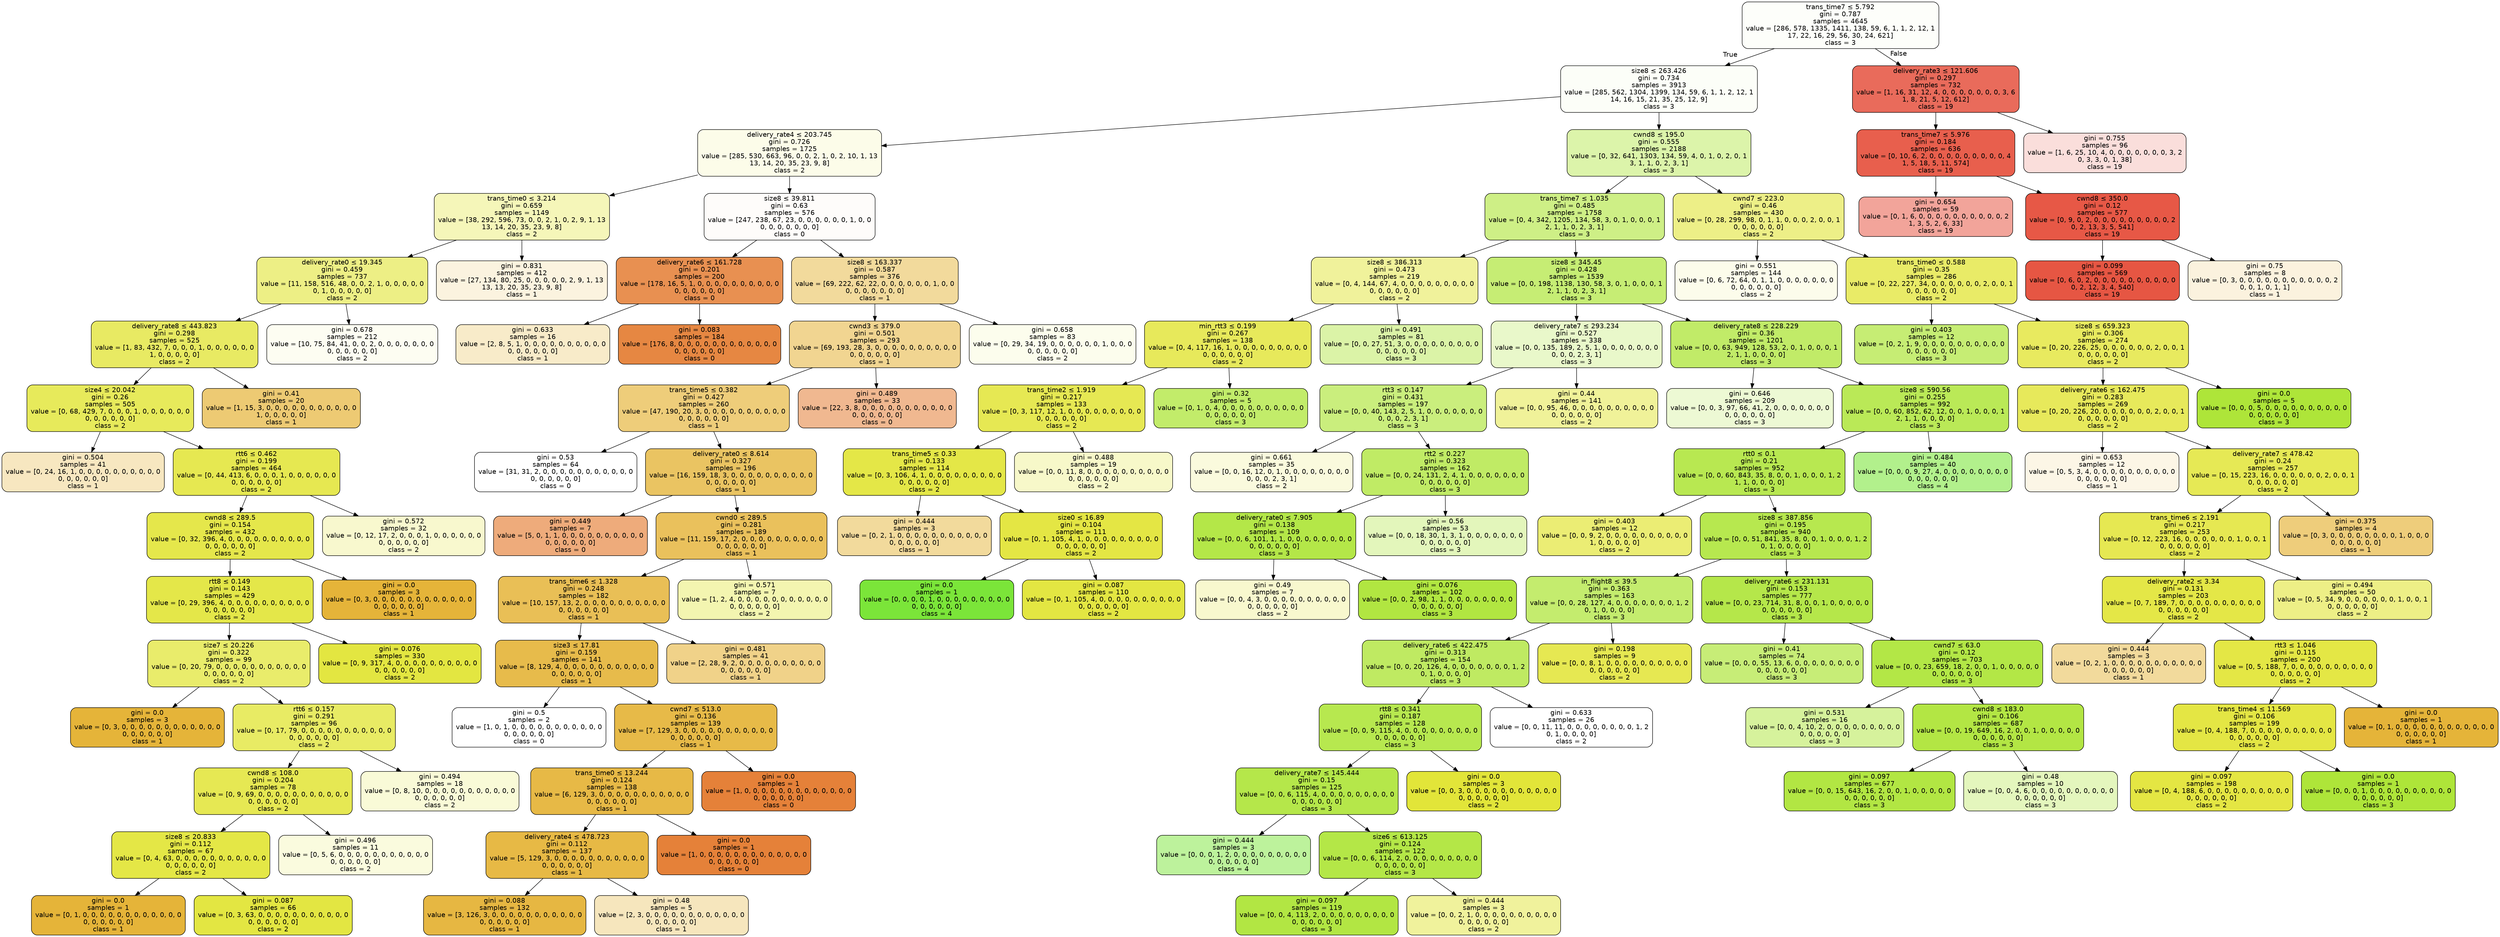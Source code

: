 digraph Tree {
node [shape=box, style="filled, rounded", color="black", fontname="helvetica"] ;
edge [fontname="helvetica"] ;
0 [label=<trans_time7 &le; 5.792<br/>gini = 0.787<br/>samples = 4645<br/>value = [286, 578, 1335, 1411, 138, 59, 6, 1, 1, 2, 12, 1<br/>17, 22, 16, 29, 56, 30, 24, 621]<br/>class = 3>, fillcolor="#fdfefa"] ;
1 [label=<size8 &le; 263.426<br/>gini = 0.734<br/>samples = 3913<br/>value = [285, 562, 1304, 1399, 134, 59, 6, 1, 1, 2, 12, 1<br/>14, 16, 15, 21, 35, 25, 12, 9]<br/>class = 3>, fillcolor="#fcfef8"] ;
0 -> 1 [labeldistance=2.5, labelangle=45, headlabel="True"] ;
2 [label=<delivery_rate4 &le; 203.745<br/>gini = 0.726<br/>samples = 1725<br/>value = [285, 530, 663, 96, 0, 0, 2, 1, 0, 2, 10, 1, 13<br/>13, 14, 20, 35, 23, 9, 8]<br/>class = 2>, fillcolor="#fcfce9"] ;
1 -> 2 ;
3 [label=<trans_time0 &le; 3.214<br/>gini = 0.659<br/>samples = 1149<br/>value = [38, 292, 596, 73, 0, 0, 2, 1, 0, 2, 9, 1, 13<br/>13, 14, 20, 35, 23, 9, 8]<br/>class = 2>, fillcolor="#f5f6b9"] ;
2 -> 3 ;
4 [label=<delivery_rate0 &le; 19.345<br/>gini = 0.459<br/>samples = 737<br/>value = [11, 158, 516, 48, 0, 0, 2, 1, 0, 0, 0, 0, 0<br/>0, 1, 0, 0, 0, 0, 0]<br/>class = 2>, fillcolor="#edef85"] ;
3 -> 4 ;
5 [label=<delivery_rate8 &le; 443.823<br/>gini = 0.298<br/>samples = 525<br/>value = [1, 83, 432, 7, 0, 0, 0, 1, 0, 0, 0, 0, 0, 0<br/>1, 0, 0, 0, 0, 0]<br/>class = 2>, fillcolor="#e8ea63"] ;
4 -> 5 ;
6 [label=<size4 &le; 20.042<br/>gini = 0.26<br/>samples = 505<br/>value = [0, 68, 429, 7, 0, 0, 0, 1, 0, 0, 0, 0, 0, 0<br/>0, 0, 0, 0, 0, 0]<br/>class = 2>, fillcolor="#e7ea5b"] ;
5 -> 6 ;
7 [label=<gini = 0.504<br/>samples = 41<br/>value = [0, 24, 16, 1, 0, 0, 0, 0, 0, 0, 0, 0, 0, 0<br/>0, 0, 0, 0, 0, 0]<br/>class = 1>, fillcolor="#f7e7c0"] ;
6 -> 7 ;
8 [label=<rtt6 &le; 0.462<br/>gini = 0.199<br/>samples = 464<br/>value = [0, 44, 413, 6, 0, 0, 0, 1, 0, 0, 0, 0, 0, 0<br/>0, 0, 0, 0, 0, 0]<br/>class = 2>, fillcolor="#e6e851"] ;
6 -> 8 ;
9 [label=<cwnd8 &le; 289.5<br/>gini = 0.154<br/>samples = 432<br/>value = [0, 32, 396, 4, 0, 0, 0, 0, 0, 0, 0, 0, 0, 0<br/>0, 0, 0, 0, 0, 0]<br/>class = 2>, fillcolor="#e5e74b"] ;
8 -> 9 ;
10 [label=<rtt8 &le; 0.149<br/>gini = 0.143<br/>samples = 429<br/>value = [0, 29, 396, 4, 0, 0, 0, 0, 0, 0, 0, 0, 0, 0<br/>0, 0, 0, 0, 0, 0]<br/>class = 2>, fillcolor="#e4e749"] ;
9 -> 10 ;
11 [label=<size7 &le; 20.226<br/>gini = 0.322<br/>samples = 99<br/>value = [0, 20, 79, 0, 0, 0, 0, 0, 0, 0, 0, 0, 0, 0<br/>0, 0, 0, 0, 0, 0]<br/>class = 2>, fillcolor="#e9ec6b"] ;
10 -> 11 ;
12 [label=<gini = 0.0<br/>samples = 3<br/>value = [0, 3, 0, 0, 0, 0, 0, 0, 0, 0, 0, 0, 0, 0<br/>0, 0, 0, 0, 0, 0]<br/>class = 1>, fillcolor="#e5b439"] ;
11 -> 12 ;
13 [label=<rtt6 &le; 0.157<br/>gini = 0.291<br/>samples = 96<br/>value = [0, 17, 79, 0, 0, 0, 0, 0, 0, 0, 0, 0, 0, 0<br/>0, 0, 0, 0, 0, 0]<br/>class = 2>, fillcolor="#e8eb64"] ;
11 -> 13 ;
14 [label=<cwnd8 &le; 108.0<br/>gini = 0.204<br/>samples = 78<br/>value = [0, 9, 69, 0, 0, 0, 0, 0, 0, 0, 0, 0, 0, 0<br/>0, 0, 0, 0, 0, 0]<br/>class = 2>, fillcolor="#e6e853"] ;
13 -> 14 ;
15 [label=<size8 &le; 20.833<br/>gini = 0.112<br/>samples = 67<br/>value = [0, 4, 63, 0, 0, 0, 0, 0, 0, 0, 0, 0, 0, 0<br/>0, 0, 0, 0, 0, 0]<br/>class = 2>, fillcolor="#e4e746"] ;
14 -> 15 ;
16 [label=<gini = 0.0<br/>samples = 1<br/>value = [0, 1, 0, 0, 0, 0, 0, 0, 0, 0, 0, 0, 0, 0<br/>0, 0, 0, 0, 0, 0]<br/>class = 1>, fillcolor="#e5b439"] ;
15 -> 16 ;
17 [label=<gini = 0.087<br/>samples = 66<br/>value = [0, 3, 63, 0, 0, 0, 0, 0, 0, 0, 0, 0, 0, 0<br/>0, 0, 0, 0, 0, 0]<br/>class = 2>, fillcolor="#e3e642"] ;
15 -> 17 ;
18 [label=<gini = 0.496<br/>samples = 11<br/>value = [0, 5, 6, 0, 0, 0, 0, 0, 0, 0, 0, 0, 0, 0<br/>0, 0, 0, 0, 0, 0]<br/>class = 2>, fillcolor="#fafbde"] ;
14 -> 18 ;
19 [label=<gini = 0.494<br/>samples = 18<br/>value = [0, 8, 10, 0, 0, 0, 0, 0, 0, 0, 0, 0, 0, 0<br/>0, 0, 0, 0, 0, 0]<br/>class = 2>, fillcolor="#f9fad7"] ;
13 -> 19 ;
20 [label=<gini = 0.076<br/>samples = 330<br/>value = [0, 9, 317, 4, 0, 0, 0, 0, 0, 0, 0, 0, 0, 0<br/>0, 0, 0, 0, 0, 0]<br/>class = 2>, fillcolor="#e3e641"] ;
10 -> 20 ;
21 [label=<gini = 0.0<br/>samples = 3<br/>value = [0, 3, 0, 0, 0, 0, 0, 0, 0, 0, 0, 0, 0, 0<br/>0, 0, 0, 0, 0, 0]<br/>class = 1>, fillcolor="#e5b439"] ;
9 -> 21 ;
22 [label=<gini = 0.572<br/>samples = 32<br/>value = [0, 12, 17, 2, 0, 0, 0, 1, 0, 0, 0, 0, 0, 0<br/>0, 0, 0, 0, 0, 0]<br/>class = 2>, fillcolor="#f8f8ce"] ;
8 -> 22 ;
23 [label=<gini = 0.41<br/>samples = 20<br/>value = [1, 15, 3, 0, 0, 0, 0, 0, 0, 0, 0, 0, 0, 0<br/>1, 0, 0, 0, 0, 0]<br/>class = 1>, fillcolor="#edca73"] ;
5 -> 23 ;
24 [label=<gini = 0.678<br/>samples = 212<br/>value = [10, 75, 84, 41, 0, 0, 2, 0, 0, 0, 0, 0, 0, 0<br/>0, 0, 0, 0, 0, 0]<br/>class = 2>, fillcolor="#fdfdf2"] ;
4 -> 24 ;
25 [label=<gini = 0.831<br/>samples = 412<br/>value = [27, 134, 80, 25, 0, 0, 0, 0, 0, 2, 9, 1, 13<br/>13, 13, 20, 35, 23, 9, 8]<br/>class = 1>, fillcolor="#fbf3df"] ;
3 -> 25 ;
26 [label=<size8 &le; 39.811<br/>gini = 0.63<br/>samples = 576<br/>value = [247, 238, 67, 23, 0, 0, 0, 0, 0, 0, 1, 0, 0<br/>0, 0, 0, 0, 0, 0, 0]<br/>class = 0>, fillcolor="#fefcfa"] ;
2 -> 26 ;
27 [label=<delivery_rate6 &le; 161.728<br/>gini = 0.201<br/>samples = 200<br/>value = [178, 16, 5, 1, 0, 0, 0, 0, 0, 0, 0, 0, 0, 0<br/>0, 0, 0, 0, 0, 0]<br/>class = 0>, fillcolor="#e89051"] ;
26 -> 27 ;
28 [label=<gini = 0.633<br/>samples = 16<br/>value = [2, 8, 5, 1, 0, 0, 0, 0, 0, 0, 0, 0, 0, 0<br/>0, 0, 0, 0, 0, 0]<br/>class = 1>, fillcolor="#f8ebc9"] ;
27 -> 28 ;
29 [label=<gini = 0.083<br/>samples = 184<br/>value = [176, 8, 0, 0, 0, 0, 0, 0, 0, 0, 0, 0, 0, 0<br/>0, 0, 0, 0, 0, 0]<br/>class = 0>, fillcolor="#e68742"] ;
27 -> 29 ;
30 [label=<size8 &le; 163.337<br/>gini = 0.587<br/>samples = 376<br/>value = [69, 222, 62, 22, 0, 0, 0, 0, 0, 0, 1, 0, 0<br/>0, 0, 0, 0, 0, 0, 0]<br/>class = 1>, fillcolor="#f2da9c"] ;
26 -> 30 ;
31 [label=<cwnd3 &le; 379.0<br/>gini = 0.501<br/>samples = 293<br/>value = [69, 193, 28, 3, 0, 0, 0, 0, 0, 0, 0, 0, 0, 0<br/>0, 0, 0, 0, 0, 0]<br/>class = 1>, fillcolor="#f1d591"] ;
30 -> 31 ;
32 [label=<trans_time5 &le; 0.382<br/>gini = 0.427<br/>samples = 260<br/>value = [47, 190, 20, 3, 0, 0, 0, 0, 0, 0, 0, 0, 0, 0<br/>0, 0, 0, 0, 0, 0]<br/>class = 1>, fillcolor="#eecd7a"] ;
31 -> 32 ;
33 [label=<gini = 0.53<br/>samples = 64<br/>value = [31, 31, 2, 0, 0, 0, 0, 0, 0, 0, 0, 0, 0, 0<br/>0, 0, 0, 0, 0, 0]<br/>class = 0>, fillcolor="#ffffff"] ;
32 -> 33 ;
34 [label=<delivery_rate0 &le; 8.614<br/>gini = 0.327<br/>samples = 196<br/>value = [16, 159, 18, 3, 0, 0, 0, 0, 0, 0, 0, 0, 0, 0<br/>0, 0, 0, 0, 0, 0]<br/>class = 1>, fillcolor="#eac462"] ;
32 -> 34 ;
35 [label=<gini = 0.449<br/>samples = 7<br/>value = [5, 0, 1, 1, 0, 0, 0, 0, 0, 0, 0, 0, 0, 0<br/>0, 0, 0, 0, 0, 0]<br/>class = 0>, fillcolor="#eeab7b"] ;
34 -> 35 ;
36 [label=<cwnd0 &le; 289.5<br/>gini = 0.281<br/>samples = 189<br/>value = [11, 159, 17, 2, 0, 0, 0, 0, 0, 0, 0, 0, 0, 0<br/>0, 0, 0, 0, 0, 0]<br/>class = 1>, fillcolor="#eac15c"] ;
34 -> 36 ;
37 [label=<trans_time6 &le; 1.328<br/>gini = 0.248<br/>samples = 182<br/>value = [10, 157, 13, 2, 0, 0, 0, 0, 0, 0, 0, 0, 0, 0<br/>0, 0, 0, 0, 0, 0]<br/>class = 1>, fillcolor="#e9bf56"] ;
36 -> 37 ;
38 [label=<size3 &le; 17.81<br/>gini = 0.159<br/>samples = 141<br/>value = [8, 129, 4, 0, 0, 0, 0, 0, 0, 0, 0, 0, 0, 0<br/>0, 0, 0, 0, 0, 0]<br/>class = 1>, fillcolor="#e7bb4b"] ;
37 -> 38 ;
39 [label=<gini = 0.5<br/>samples = 2<br/>value = [1, 0, 1, 0, 0, 0, 0, 0, 0, 0, 0, 0, 0, 0<br/>0, 0, 0, 0, 0, 0]<br/>class = 0>, fillcolor="#ffffff"] ;
38 -> 39 ;
40 [label=<cwnd7 &le; 513.0<br/>gini = 0.136<br/>samples = 139<br/>value = [7, 129, 3, 0, 0, 0, 0, 0, 0, 0, 0, 0, 0, 0<br/>0, 0, 0, 0, 0, 0]<br/>class = 1>, fillcolor="#e7ba48"] ;
38 -> 40 ;
41 [label=<trans_time0 &le; 13.244<br/>gini = 0.124<br/>samples = 138<br/>value = [6, 129, 3, 0, 0, 0, 0, 0, 0, 0, 0, 0, 0, 0<br/>0, 0, 0, 0, 0, 0]<br/>class = 1>, fillcolor="#e7b946"] ;
40 -> 41 ;
42 [label=<delivery_rate4 &le; 478.723<br/>gini = 0.112<br/>samples = 137<br/>value = [5, 129, 3, 0, 0, 0, 0, 0, 0, 0, 0, 0, 0, 0<br/>0, 0, 0, 0, 0, 0]<br/>class = 1>, fillcolor="#e7b945"] ;
41 -> 42 ;
43 [label=<gini = 0.088<br/>samples = 132<br/>value = [3, 126, 3, 0, 0, 0, 0, 0, 0, 0, 0, 0, 0, 0<br/>0, 0, 0, 0, 0, 0]<br/>class = 1>, fillcolor="#e6b742"] ;
42 -> 43 ;
44 [label=<gini = 0.48<br/>samples = 5<br/>value = [2, 3, 0, 0, 0, 0, 0, 0, 0, 0, 0, 0, 0, 0<br/>0, 0, 0, 0, 0, 0]<br/>class = 1>, fillcolor="#f6e6bd"] ;
42 -> 44 ;
45 [label=<gini = 0.0<br/>samples = 1<br/>value = [1, 0, 0, 0, 0, 0, 0, 0, 0, 0, 0, 0, 0, 0<br/>0, 0, 0, 0, 0, 0]<br/>class = 0>, fillcolor="#e58139"] ;
41 -> 45 ;
46 [label=<gini = 0.0<br/>samples = 1<br/>value = [1, 0, 0, 0, 0, 0, 0, 0, 0, 0, 0, 0, 0, 0<br/>0, 0, 0, 0, 0, 0]<br/>class = 0>, fillcolor="#e58139"] ;
40 -> 46 ;
47 [label=<gini = 0.481<br/>samples = 41<br/>value = [2, 28, 9, 2, 0, 0, 0, 0, 0, 0, 0, 0, 0, 0<br/>0, 0, 0, 0, 0, 0]<br/>class = 1>, fillcolor="#f0d289"] ;
37 -> 47 ;
48 [label=<gini = 0.571<br/>samples = 7<br/>value = [1, 2, 4, 0, 0, 0, 0, 0, 0, 0, 0, 0, 0, 0<br/>0, 0, 0, 0, 0, 0]<br/>class = 2>, fillcolor="#f3f5b0"] ;
36 -> 48 ;
49 [label=<gini = 0.489<br/>samples = 33<br/>value = [22, 3, 8, 0, 0, 0, 0, 0, 0, 0, 0, 0, 0, 0<br/>0, 0, 0, 0, 0, 0]<br/>class = 0>, fillcolor="#f0b890"] ;
31 -> 49 ;
50 [label=<gini = 0.658<br/>samples = 83<br/>value = [0, 29, 34, 19, 0, 0, 0, 0, 0, 0, 1, 0, 0, 0<br/>0, 0, 0, 0, 0, 0]<br/>class = 2>, fillcolor="#fcfded"] ;
30 -> 50 ;
51 [label=<cwnd8 &le; 195.0<br/>gini = 0.555<br/>samples = 2188<br/>value = [0, 32, 641, 1303, 134, 59, 4, 0, 1, 0, 2, 0, 1<br/>3, 1, 1, 0, 2, 3, 1]<br/>class = 3>, fillcolor="#dcf4aa"] ;
1 -> 51 ;
52 [label=<trans_time7 &le; 1.035<br/>gini = 0.485<br/>samples = 1758<br/>value = [0, 4, 342, 1205, 134, 58, 3, 0, 1, 0, 0, 0, 1<br/>2, 1, 1, 0, 2, 3, 1]<br/>class = 3>, fillcolor="#ceef86"] ;
51 -> 52 ;
53 [label=<size8 &le; 386.313<br/>gini = 0.473<br/>samples = 219<br/>value = [0, 4, 144, 67, 4, 0, 0, 0, 0, 0, 0, 0, 0, 0<br/>0, 0, 0, 0, 0, 0]<br/>class = 2>, fillcolor="#f0f29b"] ;
52 -> 53 ;
54 [label=<min_rtt3 &le; 0.199<br/>gini = 0.267<br/>samples = 138<br/>value = [0, 4, 117, 16, 1, 0, 0, 0, 0, 0, 0, 0, 0, 0<br/>0, 0, 0, 0, 0, 0]<br/>class = 2>, fillcolor="#e7e95b"] ;
53 -> 54 ;
55 [label=<trans_time2 &le; 1.919<br/>gini = 0.217<br/>samples = 133<br/>value = [0, 3, 117, 12, 1, 0, 0, 0, 0, 0, 0, 0, 0, 0<br/>0, 0, 0, 0, 0, 0]<br/>class = 2>, fillcolor="#e6e853"] ;
54 -> 55 ;
56 [label=<trans_time5 &le; 0.33<br/>gini = 0.133<br/>samples = 114<br/>value = [0, 3, 106, 4, 1, 0, 0, 0, 0, 0, 0, 0, 0, 0<br/>0, 0, 0, 0, 0, 0]<br/>class = 2>, fillcolor="#e4e747"] ;
55 -> 56 ;
57 [label=<gini = 0.444<br/>samples = 3<br/>value = [0, 2, 1, 0, 0, 0, 0, 0, 0, 0, 0, 0, 0, 0<br/>0, 0, 0, 0, 0, 0]<br/>class = 1>, fillcolor="#f2da9c"] ;
56 -> 57 ;
58 [label=<size0 &le; 16.89<br/>gini = 0.104<br/>samples = 111<br/>value = [0, 1, 105, 4, 1, 0, 0, 0, 0, 0, 0, 0, 0, 0<br/>0, 0, 0, 0, 0, 0]<br/>class = 2>, fillcolor="#e4e644"] ;
56 -> 58 ;
59 [label=<gini = 0.0<br/>samples = 1<br/>value = [0, 0, 0, 0, 1, 0, 0, 0, 0, 0, 0, 0, 0, 0<br/>0, 0, 0, 0, 0, 0]<br/>class = 4>, fillcolor="#7be539"] ;
58 -> 59 ;
60 [label=<gini = 0.087<br/>samples = 110<br/>value = [0, 1, 105, 4, 0, 0, 0, 0, 0, 0, 0, 0, 0, 0<br/>0, 0, 0, 0, 0, 0]<br/>class = 2>, fillcolor="#e3e642"] ;
58 -> 60 ;
61 [label=<gini = 0.488<br/>samples = 19<br/>value = [0, 0, 11, 8, 0, 0, 0, 0, 0, 0, 0, 0, 0, 0<br/>0, 0, 0, 0, 0, 0]<br/>class = 2>, fillcolor="#f7f8c9"] ;
55 -> 61 ;
62 [label=<gini = 0.32<br/>samples = 5<br/>value = [0, 1, 0, 4, 0, 0, 0, 0, 0, 0, 0, 0, 0, 0<br/>0, 0, 0, 0, 0, 0]<br/>class = 3>, fillcolor="#c2ec6a"] ;
54 -> 62 ;
63 [label=<gini = 0.491<br/>samples = 81<br/>value = [0, 0, 27, 51, 3, 0, 0, 0, 0, 0, 0, 0, 0, 0<br/>0, 0, 0, 0, 0, 0]<br/>class = 3>, fillcolor="#dbf3a7"] ;
53 -> 63 ;
64 [label=<size8 &le; 345.45<br/>gini = 0.428<br/>samples = 1539<br/>value = [0, 0, 198, 1138, 130, 58, 3, 0, 1, 0, 0, 0, 1<br/>2, 1, 1, 0, 2, 3, 1]<br/>class = 3>, fillcolor="#c6ed74"] ;
52 -> 64 ;
65 [label=<delivery_rate7 &le; 293.234<br/>gini = 0.527<br/>samples = 338<br/>value = [0, 0, 135, 189, 2, 5, 1, 0, 0, 0, 0, 0, 0, 0<br/>0, 0, 0, 2, 3, 1]<br/>class = 3>, fillcolor="#e9f8ca"] ;
64 -> 65 ;
66 [label=<rtt3 &le; 0.147<br/>gini = 0.431<br/>samples = 197<br/>value = [0, 0, 40, 143, 2, 5, 1, 0, 0, 0, 0, 0, 0, 0<br/>0, 0, 0, 2, 3, 1]<br/>class = 3>, fillcolor="#caee7d"] ;
65 -> 66 ;
67 [label=<gini = 0.661<br/>samples = 35<br/>value = [0, 0, 16, 12, 0, 1, 0, 0, 0, 0, 0, 0, 0, 0<br/>0, 0, 0, 2, 3, 1]<br/>class = 2>, fillcolor="#fafadd"] ;
66 -> 67 ;
68 [label=<rtt2 &le; 0.227<br/>gini = 0.323<br/>samples = 162<br/>value = [0, 0, 24, 131, 2, 4, 1, 0, 0, 0, 0, 0, 0, 0<br/>0, 0, 0, 0, 0, 0]<br/>class = 3>, fillcolor="#c0eb65"] ;
66 -> 68 ;
69 [label=<delivery_rate0 &le; 7.905<br/>gini = 0.138<br/>samples = 109<br/>value = [0, 0, 6, 101, 1, 1, 0, 0, 0, 0, 0, 0, 0, 0<br/>0, 0, 0, 0, 0, 0]<br/>class = 3>, fillcolor="#b4e748"] ;
68 -> 69 ;
70 [label=<gini = 0.49<br/>samples = 7<br/>value = [0, 0, 4, 3, 0, 0, 0, 0, 0, 0, 0, 0, 0, 0<br/>0, 0, 0, 0, 0, 0]<br/>class = 2>, fillcolor="#f8f8ce"] ;
69 -> 70 ;
71 [label=<gini = 0.076<br/>samples = 102<br/>value = [0, 0, 2, 98, 1, 1, 0, 0, 0, 0, 0, 0, 0, 0<br/>0, 0, 0, 0, 0, 0]<br/>class = 3>, fillcolor="#b1e641"] ;
69 -> 71 ;
72 [label=<gini = 0.56<br/>samples = 53<br/>value = [0, 0, 18, 30, 1, 3, 1, 0, 0, 0, 0, 0, 0, 0<br/>0, 0, 0, 0, 0, 0]<br/>class = 3>, fillcolor="#e3f6bb"] ;
68 -> 72 ;
73 [label=<gini = 0.44<br/>samples = 141<br/>value = [0, 0, 95, 46, 0, 0, 0, 0, 0, 0, 0, 0, 0, 0<br/>0, 0, 0, 0, 0, 0]<br/>class = 2>, fillcolor="#f0f299"] ;
65 -> 73 ;
74 [label=<delivery_rate8 &le; 228.229<br/>gini = 0.36<br/>samples = 1201<br/>value = [0, 0, 63, 949, 128, 53, 2, 0, 1, 0, 0, 0, 1<br/>2, 1, 1, 0, 0, 0, 0]<br/>class = 3>, fillcolor="#c1eb68"] ;
64 -> 74 ;
75 [label=<gini = 0.646<br/>samples = 209<br/>value = [0, 0, 3, 97, 66, 41, 2, 0, 0, 0, 0, 0, 0, 0<br/>0, 0, 0, 0, 0, 0]<br/>class = 3>, fillcolor="#edf9d4"] ;
74 -> 75 ;
76 [label=<size8 &le; 590.56<br/>gini = 0.255<br/>samples = 992<br/>value = [0, 0, 60, 852, 62, 12, 0, 0, 1, 0, 0, 0, 1<br/>2, 1, 1, 0, 0, 0, 0]<br/>class = 3>, fillcolor="#bae957"] ;
74 -> 76 ;
77 [label=<rtt0 &le; 0.1<br/>gini = 0.21<br/>samples = 952<br/>value = [0, 0, 60, 843, 35, 8, 0, 0, 1, 0, 0, 0, 1, 2<br/>1, 1, 0, 0, 0, 0]<br/>class = 3>, fillcolor="#b8e851"] ;
76 -> 77 ;
78 [label=<gini = 0.403<br/>samples = 12<br/>value = [0, 0, 9, 2, 0, 0, 0, 0, 0, 0, 0, 0, 0, 0<br/>1, 0, 0, 0, 0, 0]<br/>class = 2>, fillcolor="#ebed74"] ;
77 -> 78 ;
79 [label=<size8 &le; 387.856<br/>gini = 0.195<br/>samples = 940<br/>value = [0, 0, 51, 841, 35, 8, 0, 0, 1, 0, 0, 0, 1, 2<br/>0, 1, 0, 0, 0, 0]<br/>class = 3>, fillcolor="#b7e84f"] ;
77 -> 79 ;
80 [label=<in_flight8 &le; 39.5<br/>gini = 0.363<br/>samples = 163<br/>value = [0, 0, 28, 127, 4, 0, 0, 0, 0, 0, 0, 0, 1, 2<br/>0, 1, 0, 0, 0, 0]<br/>class = 3>, fillcolor="#c4ec6e"] ;
79 -> 80 ;
81 [label=<delivery_rate6 &le; 422.475<br/>gini = 0.313<br/>samples = 154<br/>value = [0, 0, 20, 126, 4, 0, 0, 0, 0, 0, 0, 0, 1, 2<br/>0, 1, 0, 0, 0, 0]<br/>class = 3>, fillcolor="#bfea62"] ;
80 -> 81 ;
82 [label=<rtt8 &le; 0.341<br/>gini = 0.187<br/>samples = 128<br/>value = [0, 0, 9, 115, 4, 0, 0, 0, 0, 0, 0, 0, 0, 0<br/>0, 0, 0, 0, 0, 0]<br/>class = 3>, fillcolor="#b7e84f"] ;
81 -> 82 ;
83 [label=<delivery_rate7 &le; 145.444<br/>gini = 0.15<br/>samples = 125<br/>value = [0, 0, 6, 115, 4, 0, 0, 0, 0, 0, 0, 0, 0, 0<br/>0, 0, 0, 0, 0, 0]<br/>class = 3>, fillcolor="#b5e74a"] ;
82 -> 83 ;
84 [label=<gini = 0.444<br/>samples = 3<br/>value = [0, 0, 0, 1, 2, 0, 0, 0, 0, 0, 0, 0, 0, 0<br/>0, 0, 0, 0, 0, 0]<br/>class = 4>, fillcolor="#bdf29c"] ;
83 -> 84 ;
85 [label=<size6 &le; 613.125<br/>gini = 0.124<br/>samples = 122<br/>value = [0, 0, 6, 114, 2, 0, 0, 0, 0, 0, 0, 0, 0, 0<br/>0, 0, 0, 0, 0, 0]<br/>class = 3>, fillcolor="#b4e747"] ;
83 -> 85 ;
86 [label=<gini = 0.097<br/>samples = 119<br/>value = [0, 0, 4, 113, 2, 0, 0, 0, 0, 0, 0, 0, 0, 0<br/>0, 0, 0, 0, 0, 0]<br/>class = 3>, fillcolor="#b2e643"] ;
85 -> 86 ;
87 [label=<gini = 0.444<br/>samples = 3<br/>value = [0, 0, 2, 1, 0, 0, 0, 0, 0, 0, 0, 0, 0, 0<br/>0, 0, 0, 0, 0, 0]<br/>class = 2>, fillcolor="#f0f29c"] ;
85 -> 87 ;
88 [label=<gini = 0.0<br/>samples = 3<br/>value = [0, 0, 3, 0, 0, 0, 0, 0, 0, 0, 0, 0, 0, 0<br/>0, 0, 0, 0, 0, 0]<br/>class = 2>, fillcolor="#e2e539"] ;
82 -> 88 ;
89 [label=<gini = 0.633<br/>samples = 26<br/>value = [0, 0, 11, 11, 0, 0, 0, 0, 0, 0, 0, 0, 1, 2<br/>0, 1, 0, 0, 0, 0]<br/>class = 2>, fillcolor="#ffffff"] ;
81 -> 89 ;
90 [label=<gini = 0.198<br/>samples = 9<br/>value = [0, 0, 8, 1, 0, 0, 0, 0, 0, 0, 0, 0, 0, 0<br/>0, 0, 0, 0, 0, 0]<br/>class = 2>, fillcolor="#e6e852"] ;
80 -> 90 ;
91 [label=<delivery_rate6 &le; 231.131<br/>gini = 0.153<br/>samples = 777<br/>value = [0, 0, 23, 714, 31, 8, 0, 0, 1, 0, 0, 0, 0, 0<br/>0, 0, 0, 0, 0, 0]<br/>class = 3>, fillcolor="#b5e74a"] ;
79 -> 91 ;
92 [label=<gini = 0.41<br/>samples = 74<br/>value = [0, 0, 0, 55, 13, 6, 0, 0, 0, 0, 0, 0, 0, 0<br/>0, 0, 0, 0, 0, 0]<br/>class = 3>, fillcolor="#c7ed77"] ;
91 -> 92 ;
93 [label=<cwnd7 &le; 63.0<br/>gini = 0.12<br/>samples = 703<br/>value = [0, 0, 23, 659, 18, 2, 0, 0, 1, 0, 0, 0, 0, 0<br/>0, 0, 0, 0, 0, 0]<br/>class = 3>, fillcolor="#b3e746"] ;
91 -> 93 ;
94 [label=<gini = 0.531<br/>samples = 16<br/>value = [0, 0, 4, 10, 2, 0, 0, 0, 0, 0, 0, 0, 0, 0<br/>0, 0, 0, 0, 0, 0]<br/>class = 3>, fillcolor="#d6f29c"] ;
93 -> 94 ;
95 [label=<cwnd8 &le; 183.0<br/>gini = 0.106<br/>samples = 687<br/>value = [0, 0, 19, 649, 16, 2, 0, 0, 1, 0, 0, 0, 0, 0<br/>0, 0, 0, 0, 0, 0]<br/>class = 3>, fillcolor="#b3e644"] ;
93 -> 95 ;
96 [label=<gini = 0.097<br/>samples = 677<br/>value = [0, 0, 15, 643, 16, 2, 0, 0, 1, 0, 0, 0, 0, 0<br/>0, 0, 0, 0, 0, 0]<br/>class = 3>, fillcolor="#b2e643"] ;
95 -> 96 ;
97 [label=<gini = 0.48<br/>samples = 10<br/>value = [0, 0, 4, 6, 0, 0, 0, 0, 0, 0, 0, 0, 0, 0<br/>0, 0, 0, 0, 0, 0]<br/>class = 3>, fillcolor="#e4f6bd"] ;
95 -> 97 ;
98 [label=<gini = 0.484<br/>samples = 40<br/>value = [0, 0, 0, 9, 27, 4, 0, 0, 0, 0, 0, 0, 0, 0<br/>0, 0, 0, 0, 0, 0]<br/>class = 4>, fillcolor="#b2f08c"] ;
76 -> 98 ;
99 [label=<cwnd7 &le; 223.0<br/>gini = 0.46<br/>samples = 430<br/>value = [0, 28, 299, 98, 0, 1, 1, 0, 0, 0, 2, 0, 0, 1<br/>0, 0, 0, 0, 0, 0]<br/>class = 2>, fillcolor="#edef87"] ;
51 -> 99 ;
100 [label=<gini = 0.551<br/>samples = 144<br/>value = [0, 6, 72, 64, 0, 1, 1, 0, 0, 0, 0, 0, 0, 0<br/>0, 0, 0, 0, 0, 0]<br/>class = 2>, fillcolor="#fcfceb"] ;
99 -> 100 ;
101 [label=<trans_time0 &le; 0.588<br/>gini = 0.35<br/>samples = 286<br/>value = [0, 22, 227, 34, 0, 0, 0, 0, 0, 0, 2, 0, 0, 1<br/>0, 0, 0, 0, 0, 0]<br/>class = 2>, fillcolor="#e9eb67"] ;
99 -> 101 ;
102 [label=<gini = 0.403<br/>samples = 12<br/>value = [0, 2, 1, 9, 0, 0, 0, 0, 0, 0, 0, 0, 0, 0<br/>0, 0, 0, 0, 0, 0]<br/>class = 3>, fillcolor="#c6ed74"] ;
101 -> 102 ;
103 [label=<size8 &le; 659.323<br/>gini = 0.306<br/>samples = 274<br/>value = [0, 20, 226, 25, 0, 0, 0, 0, 0, 0, 2, 0, 0, 1<br/>0, 0, 0, 0, 0, 0]<br/>class = 2>, fillcolor="#e8ea5f"] ;
101 -> 103 ;
104 [label=<delivery_rate6 &le; 162.475<br/>gini = 0.283<br/>samples = 269<br/>value = [0, 20, 226, 20, 0, 0, 0, 0, 0, 0, 2, 0, 0, 1<br/>0, 0, 0, 0, 0, 0]<br/>class = 2>, fillcolor="#e7e95b"] ;
103 -> 104 ;
105 [label=<gini = 0.653<br/>samples = 12<br/>value = [0, 5, 3, 4, 0, 0, 0, 0, 0, 0, 0, 0, 0, 0<br/>0, 0, 0, 0, 0, 0]<br/>class = 1>, fillcolor="#fcf6e6"] ;
104 -> 105 ;
106 [label=<delivery_rate7 &le; 478.42<br/>gini = 0.24<br/>samples = 257<br/>value = [0, 15, 223, 16, 0, 0, 0, 0, 0, 0, 2, 0, 0, 1<br/>0, 0, 0, 0, 0, 0]<br/>class = 2>, fillcolor="#e6e955"] ;
104 -> 106 ;
107 [label=<trans_time6 &le; 2.191<br/>gini = 0.217<br/>samples = 253<br/>value = [0, 12, 223, 16, 0, 0, 0, 0, 0, 0, 1, 0, 0, 1<br/>0, 0, 0, 0, 0, 0]<br/>class = 2>, fillcolor="#e6e852"] ;
106 -> 107 ;
108 [label=<delivery_rate2 &le; 3.34<br/>gini = 0.131<br/>samples = 203<br/>value = [0, 7, 189, 7, 0, 0, 0, 0, 0, 0, 0, 0, 0, 0<br/>0, 0, 0, 0, 0, 0]<br/>class = 2>, fillcolor="#e4e747"] ;
107 -> 108 ;
109 [label=<gini = 0.444<br/>samples = 3<br/>value = [0, 2, 1, 0, 0, 0, 0, 0, 0, 0, 0, 0, 0, 0<br/>0, 0, 0, 0, 0, 0]<br/>class = 1>, fillcolor="#f2da9c"] ;
108 -> 109 ;
110 [label=<rtt3 &le; 1.046<br/>gini = 0.115<br/>samples = 200<br/>value = [0, 5, 188, 7, 0, 0, 0, 0, 0, 0, 0, 0, 0, 0<br/>0, 0, 0, 0, 0, 0]<br/>class = 2>, fillcolor="#e4e745"] ;
108 -> 110 ;
111 [label=<trans_time4 &le; 11.569<br/>gini = 0.106<br/>samples = 199<br/>value = [0, 4, 188, 7, 0, 0, 0, 0, 0, 0, 0, 0, 0, 0<br/>0, 0, 0, 0, 0, 0]<br/>class = 2>, fillcolor="#e4e644"] ;
110 -> 111 ;
112 [label=<gini = 0.097<br/>samples = 198<br/>value = [0, 4, 188, 6, 0, 0, 0, 0, 0, 0, 0, 0, 0, 0<br/>0, 0, 0, 0, 0, 0]<br/>class = 2>, fillcolor="#e4e643"] ;
111 -> 112 ;
113 [label=<gini = 0.0<br/>samples = 1<br/>value = [0, 0, 0, 1, 0, 0, 0, 0, 0, 0, 0, 0, 0, 0<br/>0, 0, 0, 0, 0, 0]<br/>class = 3>, fillcolor="#aee539"] ;
111 -> 113 ;
114 [label=<gini = 0.0<br/>samples = 1<br/>value = [0, 1, 0, 0, 0, 0, 0, 0, 0, 0, 0, 0, 0, 0<br/>0, 0, 0, 0, 0, 0]<br/>class = 1>, fillcolor="#e5b439"] ;
110 -> 114 ;
115 [label=<gini = 0.494<br/>samples = 50<br/>value = [0, 5, 34, 9, 0, 0, 0, 0, 0, 0, 1, 0, 0, 1<br/>0, 0, 0, 0, 0, 0]<br/>class = 2>, fillcolor="#edef86"] ;
107 -> 115 ;
116 [label=<gini = 0.375<br/>samples = 4<br/>value = [0, 3, 0, 0, 0, 0, 0, 0, 0, 0, 1, 0, 0, 0<br/>0, 0, 0, 0, 0, 0]<br/>class = 1>, fillcolor="#eecd7b"] ;
106 -> 116 ;
117 [label=<gini = 0.0<br/>samples = 5<br/>value = [0, 0, 0, 5, 0, 0, 0, 0, 0, 0, 0, 0, 0, 0<br/>0, 0, 0, 0, 0, 0]<br/>class = 3>, fillcolor="#aee539"] ;
103 -> 117 ;
118 [label=<delivery_rate3 &le; 121.606<br/>gini = 0.297<br/>samples = 732<br/>value = [1, 16, 31, 12, 4, 0, 0, 0, 0, 0, 0, 0, 3, 6<br/>1, 8, 21, 5, 12, 612]<br/>class = 19>, fillcolor="#e96b5b"] ;
0 -> 118 [labeldistance=2.5, labelangle=-45, headlabel="False"] ;
119 [label=<trans_time7 &le; 5.976<br/>gini = 0.184<br/>samples = 636<br/>value = [0, 10, 6, 2, 0, 0, 0, 0, 0, 0, 0, 0, 0, 4<br/>1, 5, 18, 5, 11, 574]<br/>class = 19>, fillcolor="#e85f4d"] ;
118 -> 119 ;
120 [label=<gini = 0.654<br/>samples = 59<br/>value = [0, 1, 6, 0, 0, 0, 0, 0, 0, 0, 0, 0, 0, 2<br/>1, 3, 5, 2, 6, 33]<br/>class = 19>, fillcolor="#f2a49a"] ;
119 -> 120 ;
121 [label=<cwnd8 &le; 350.0<br/>gini = 0.12<br/>samples = 577<br/>value = [0, 9, 0, 2, 0, 0, 0, 0, 0, 0, 0, 0, 0, 2<br/>0, 2, 13, 3, 5, 541]<br/>class = 19>, fillcolor="#e75846"] ;
119 -> 121 ;
122 [label=<gini = 0.099<br/>samples = 569<br/>value = [0, 6, 0, 2, 0, 0, 0, 0, 0, 0, 0, 0, 0, 0<br/>0, 2, 12, 3, 4, 540]<br/>class = 19>, fillcolor="#e65643"] ;
121 -> 122 ;
123 [label=<gini = 0.75<br/>samples = 8<br/>value = [0, 3, 0, 0, 0, 0, 0, 0, 0, 0, 0, 0, 0, 2<br/>0, 0, 1, 0, 1, 1]<br/>class = 1>, fillcolor="#fbf2de"] ;
121 -> 123 ;
124 [label=<gini = 0.755<br/>samples = 96<br/>value = [1, 6, 25, 10, 4, 0, 0, 0, 0, 0, 0, 0, 3, 2<br/>0, 3, 3, 0, 1, 38]<br/>class = 19>, fillcolor="#fadedb"] ;
118 -> 124 ;
}
